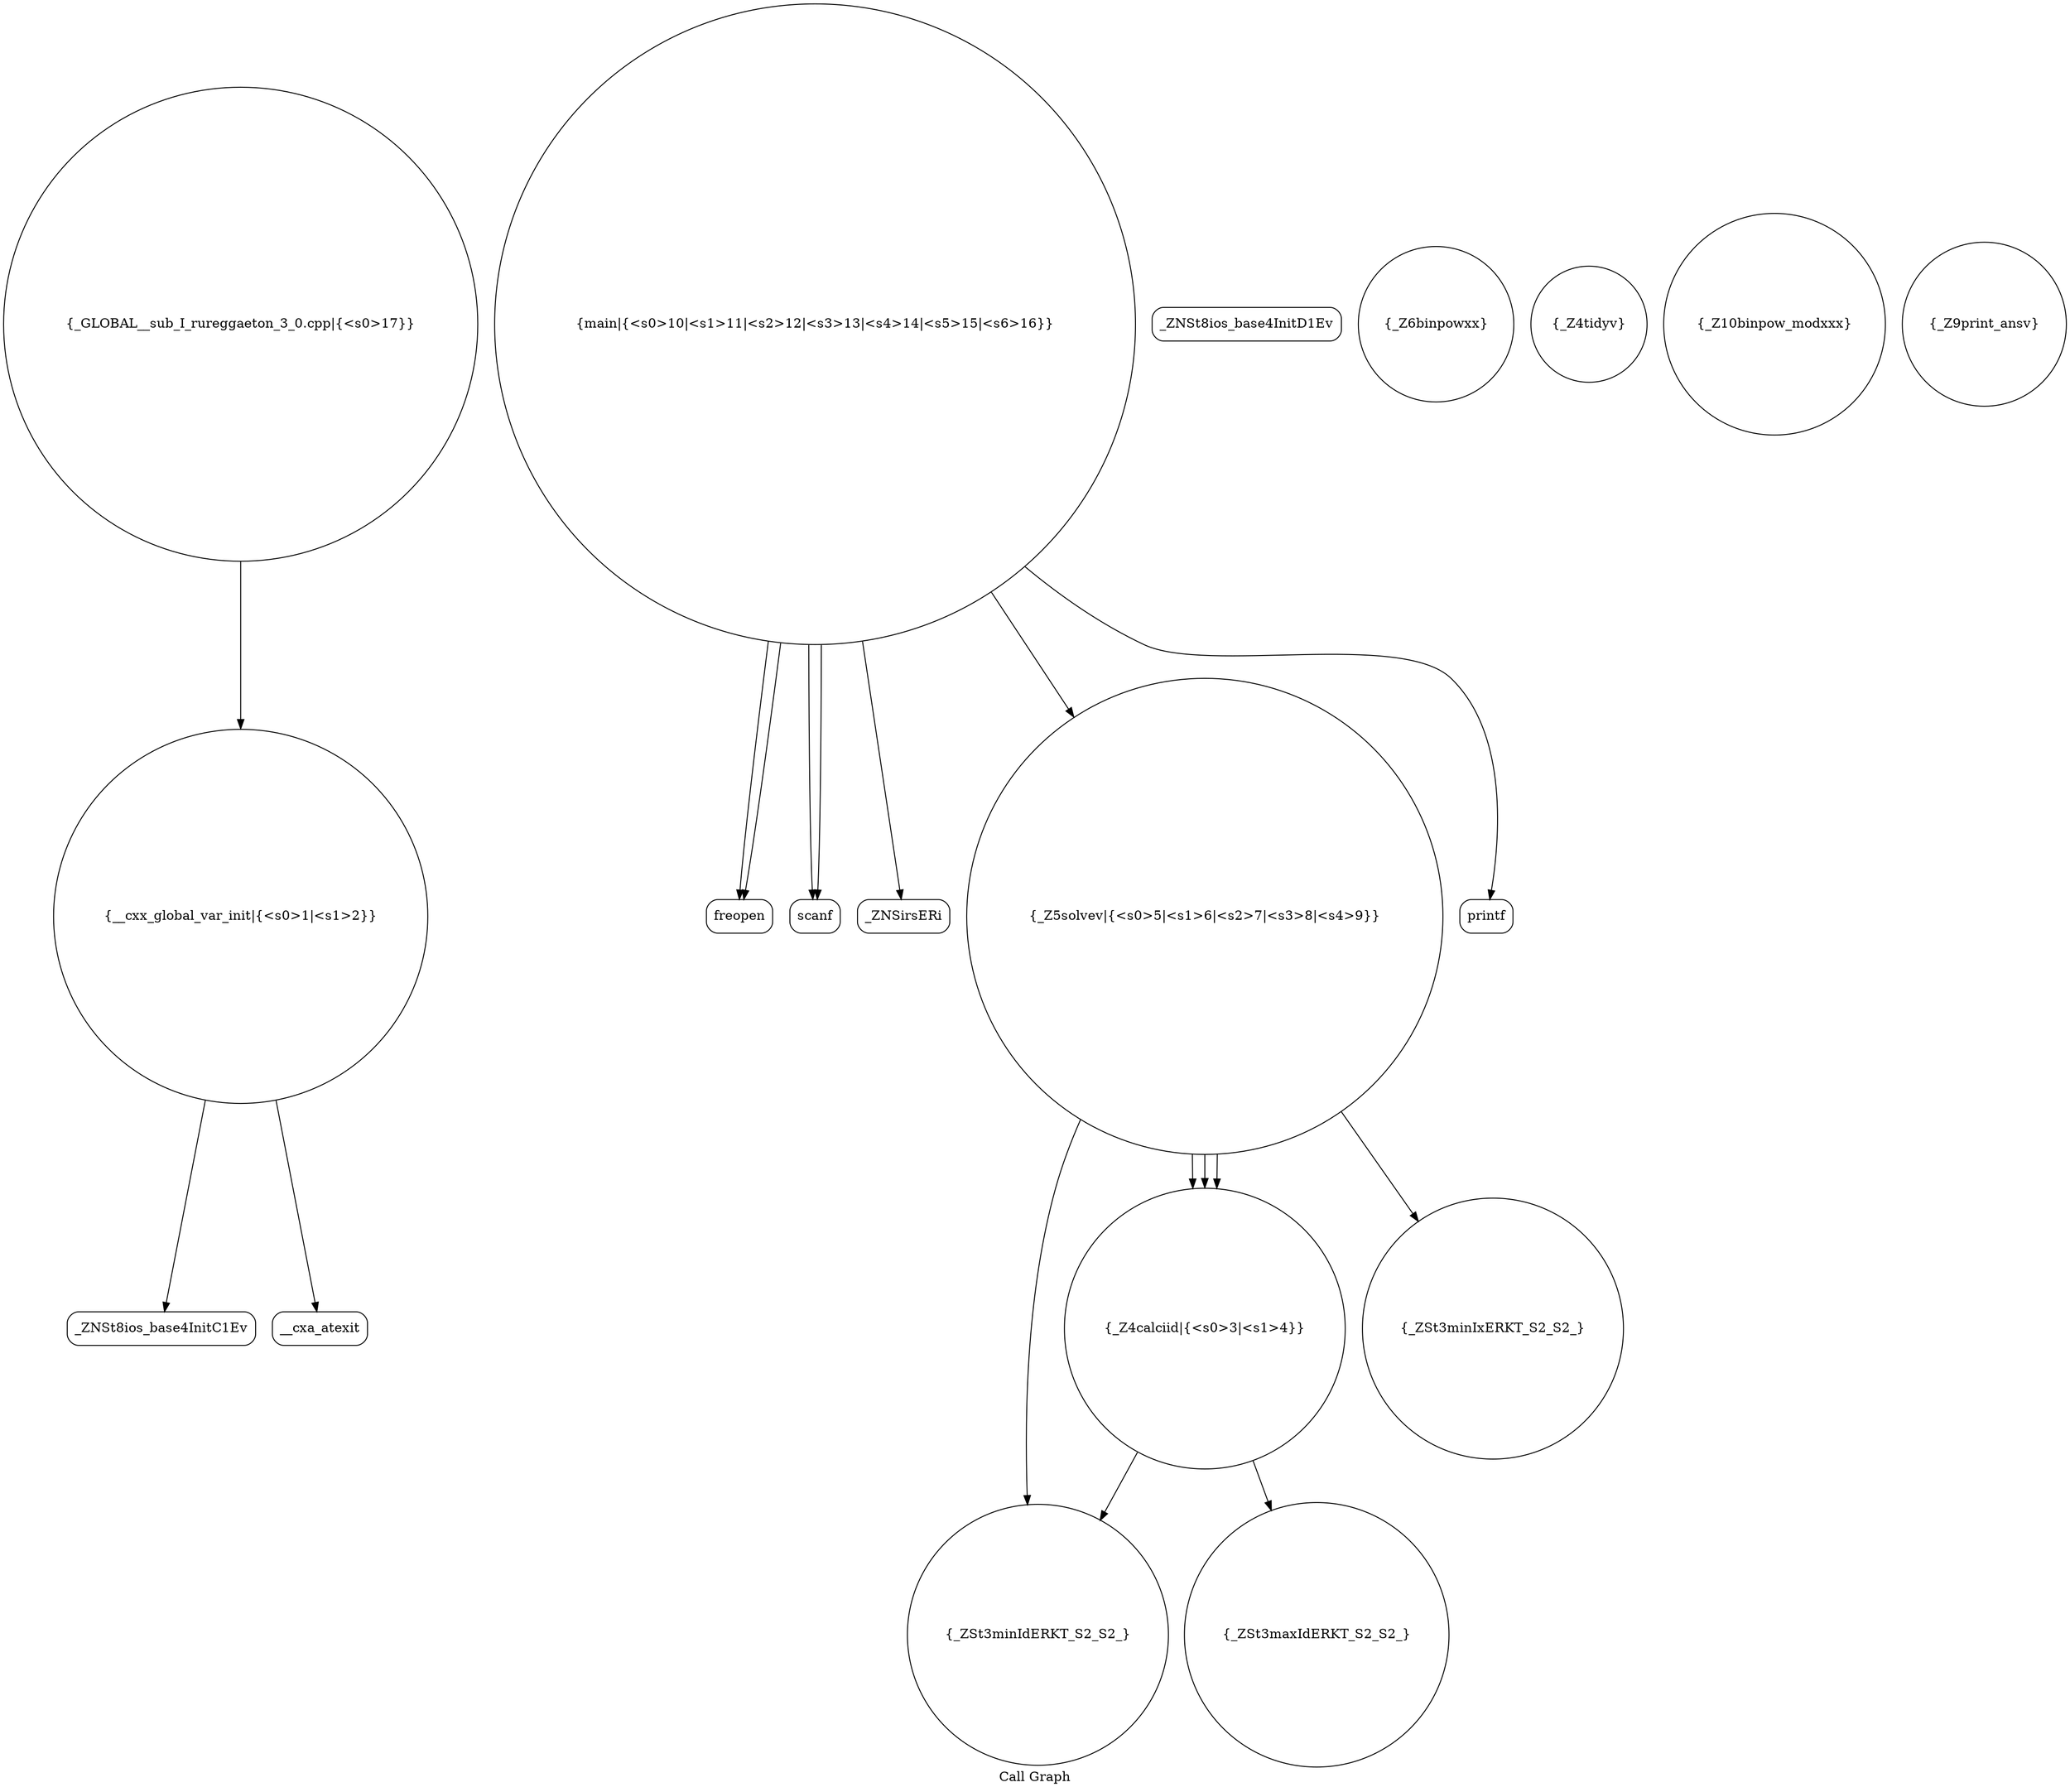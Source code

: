 digraph "Call Graph" {
	label="Call Graph";

	Node0x5589464d4de0 [shape=record,shape=circle,label="{__cxx_global_var_init|{<s0>1|<s1>2}}"];
	Node0x5589464d4de0:s0 -> Node0x5589464d5270[color=black];
	Node0x5589464d4de0:s1 -> Node0x5589464d5370[color=black];
	Node0x5589464d5570 [shape=record,shape=circle,label="{_Z4calciid|{<s0>3|<s1>4}}"];
	Node0x5589464d5570:s0 -> Node0x5589464d55f0[color=black];
	Node0x5589464d5570:s1 -> Node0x5589464d5670[color=black];
	Node0x5589464d58f0 [shape=record,shape=Mrecord,label="{freopen}"];
	Node0x5589464d52f0 [shape=record,shape=Mrecord,label="{_ZNSt8ios_base4InitD1Ev}"];
	Node0x5589464d5670 [shape=record,shape=circle,label="{_ZSt3maxIdERKT_S2_S2_}"];
	Node0x5589464d59f0 [shape=record,shape=Mrecord,label="{scanf}"];
	Node0x5589464d53f0 [shape=record,shape=circle,label="{_Z6binpowxx}"];
	Node0x5589464d5770 [shape=record,shape=circle,label="{_ZSt3minIxERKT_S2_S2_}"];
	Node0x5589464d5af0 [shape=record,shape=circle,label="{_GLOBAL__sub_I_rureggaeton_3_0.cpp|{<s0>17}}"];
	Node0x5589464d5af0:s0 -> Node0x5589464d4de0[color=black];
	Node0x5589464d54f0 [shape=record,shape=circle,label="{_Z4tidyv}"];
	Node0x5589464d5870 [shape=record,shape=circle,label="{main|{<s0>10|<s1>11|<s2>12|<s3>13|<s4>14|<s5>15|<s6>16}}"];
	Node0x5589464d5870:s0 -> Node0x5589464d58f0[color=black];
	Node0x5589464d5870:s1 -> Node0x5589464d58f0[color=black];
	Node0x5589464d5870:s2 -> Node0x5589464d5970[color=black];
	Node0x5589464d5870:s3 -> Node0x5589464d59f0[color=black];
	Node0x5589464d5870:s4 -> Node0x5589464d59f0[color=black];
	Node0x5589464d5870:s5 -> Node0x5589464d56f0[color=black];
	Node0x5589464d5870:s6 -> Node0x5589464d5a70[color=black];
	Node0x5589464d5270 [shape=record,shape=Mrecord,label="{_ZNSt8ios_base4InitC1Ev}"];
	Node0x5589464d55f0 [shape=record,shape=circle,label="{_ZSt3minIdERKT_S2_S2_}"];
	Node0x5589464d5970 [shape=record,shape=Mrecord,label="{_ZNSirsERi}"];
	Node0x5589464d5370 [shape=record,shape=Mrecord,label="{__cxa_atexit}"];
	Node0x5589464d56f0 [shape=record,shape=circle,label="{_Z5solvev|{<s0>5|<s1>6|<s2>7|<s3>8|<s4>9}}"];
	Node0x5589464d56f0:s0 -> Node0x5589464d5770[color=black];
	Node0x5589464d56f0:s1 -> Node0x5589464d5570[color=black];
	Node0x5589464d56f0:s2 -> Node0x5589464d5570[color=black];
	Node0x5589464d56f0:s3 -> Node0x5589464d5570[color=black];
	Node0x5589464d56f0:s4 -> Node0x5589464d55f0[color=black];
	Node0x5589464d5a70 [shape=record,shape=Mrecord,label="{printf}"];
	Node0x5589464d5470 [shape=record,shape=circle,label="{_Z10binpow_modxxx}"];
	Node0x5589464d57f0 [shape=record,shape=circle,label="{_Z9print_ansv}"];
}
